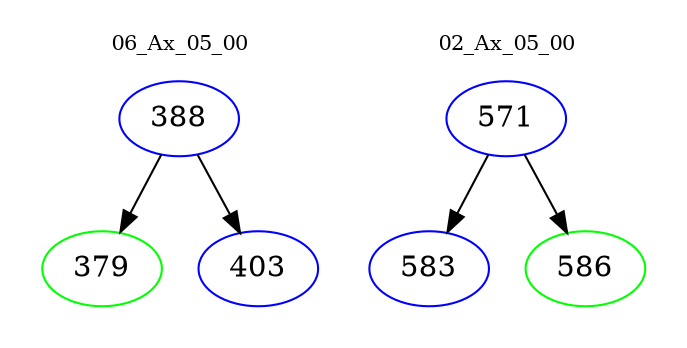digraph{
subgraph cluster_0 {
color = white
label = "06_Ax_05_00";
fontsize=10;
T0_388 [label="388", color="blue"]
T0_388 -> T0_379 [color="black"]
T0_379 [label="379", color="green"]
T0_388 -> T0_403 [color="black"]
T0_403 [label="403", color="blue"]
}
subgraph cluster_1 {
color = white
label = "02_Ax_05_00";
fontsize=10;
T1_571 [label="571", color="blue"]
T1_571 -> T1_583 [color="black"]
T1_583 [label="583", color="blue"]
T1_571 -> T1_586 [color="black"]
T1_586 [label="586", color="green"]
}
}

